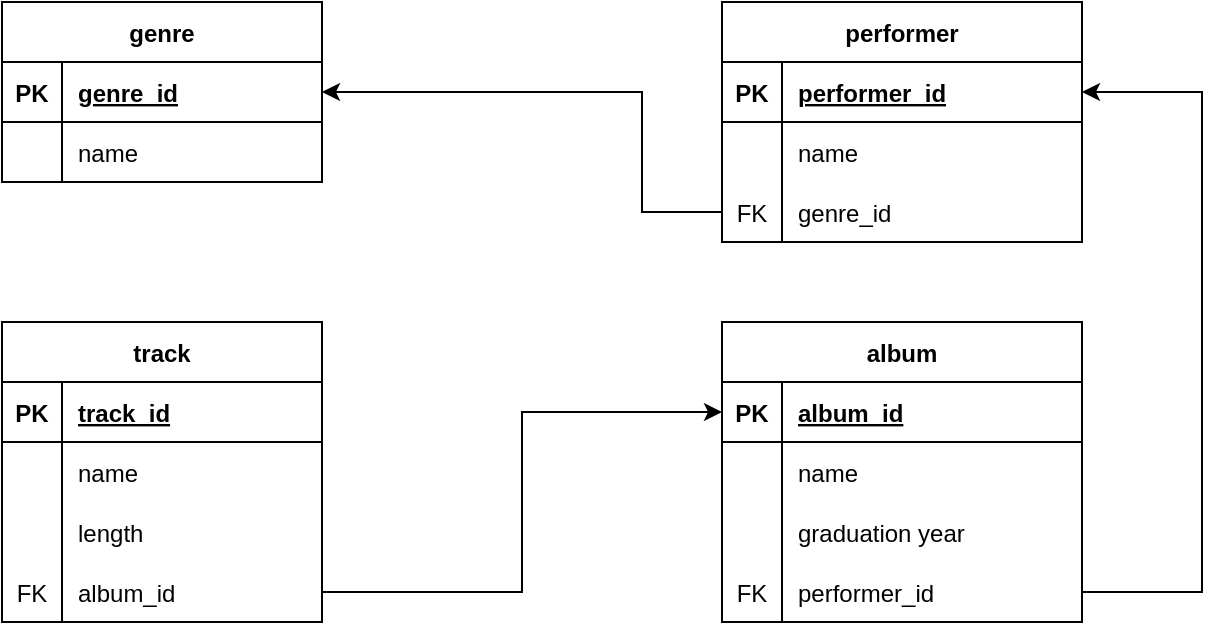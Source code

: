 <mxfile version="20.8.10" type="device"><diagram name="Страница 1" id="IDdPKcN01fQ_XLiFh512"><mxGraphModel dx="791" dy="861" grid="1" gridSize="10" guides="1" tooltips="1" connect="1" arrows="1" fold="1" page="1" pageScale="1" pageWidth="827" pageHeight="1169" math="0" shadow="0"><root><mxCell id="0"/><mxCell id="1" parent="0"/><mxCell id="lSJ0kXkuAO3TK3Oywp6z-1" value="genre" style="shape=table;startSize=30;container=1;collapsible=1;childLayout=tableLayout;fixedRows=1;rowLines=0;fontStyle=1;align=center;resizeLast=1;" parent="1" vertex="1"><mxGeometry x="120" y="40" width="160" height="90" as="geometry"/></mxCell><mxCell id="lSJ0kXkuAO3TK3Oywp6z-2" value="" style="shape=tableRow;horizontal=0;startSize=0;swimlaneHead=0;swimlaneBody=0;fillColor=none;collapsible=0;dropTarget=0;points=[[0,0.5],[1,0.5]];portConstraint=eastwest;top=0;left=0;right=0;bottom=1;" parent="lSJ0kXkuAO3TK3Oywp6z-1" vertex="1"><mxGeometry y="30" width="160" height="30" as="geometry"/></mxCell><mxCell id="lSJ0kXkuAO3TK3Oywp6z-3" value="PK" style="shape=partialRectangle;connectable=0;fillColor=none;top=0;left=0;bottom=0;right=0;fontStyle=1;overflow=hidden;" parent="lSJ0kXkuAO3TK3Oywp6z-2" vertex="1"><mxGeometry width="30" height="30" as="geometry"><mxRectangle width="30" height="30" as="alternateBounds"/></mxGeometry></mxCell><mxCell id="lSJ0kXkuAO3TK3Oywp6z-4" value="genre_id" style="shape=partialRectangle;connectable=0;fillColor=none;top=0;left=0;bottom=0;right=0;align=left;spacingLeft=6;fontStyle=5;overflow=hidden;" parent="lSJ0kXkuAO3TK3Oywp6z-2" vertex="1"><mxGeometry x="30" width="130" height="30" as="geometry"><mxRectangle width="130" height="30" as="alternateBounds"/></mxGeometry></mxCell><mxCell id="lSJ0kXkuAO3TK3Oywp6z-5" value="" style="shape=tableRow;horizontal=0;startSize=0;swimlaneHead=0;swimlaneBody=0;fillColor=none;collapsible=0;dropTarget=0;points=[[0,0.5],[1,0.5]];portConstraint=eastwest;top=0;left=0;right=0;bottom=0;" parent="lSJ0kXkuAO3TK3Oywp6z-1" vertex="1"><mxGeometry y="60" width="160" height="30" as="geometry"/></mxCell><mxCell id="lSJ0kXkuAO3TK3Oywp6z-6" value="" style="shape=partialRectangle;connectable=0;fillColor=none;top=0;left=0;bottom=0;right=0;editable=1;overflow=hidden;" parent="lSJ0kXkuAO3TK3Oywp6z-5" vertex="1"><mxGeometry width="30" height="30" as="geometry"><mxRectangle width="30" height="30" as="alternateBounds"/></mxGeometry></mxCell><mxCell id="lSJ0kXkuAO3TK3Oywp6z-7" value="name" style="shape=partialRectangle;connectable=0;fillColor=none;top=0;left=0;bottom=0;right=0;align=left;spacingLeft=6;overflow=hidden;" parent="lSJ0kXkuAO3TK3Oywp6z-5" vertex="1"><mxGeometry x="30" width="130" height="30" as="geometry"><mxRectangle width="130" height="30" as="alternateBounds"/></mxGeometry></mxCell><mxCell id="nCHUeKlhcn4VGqIcfpKR-1" value="performer" style="shape=table;startSize=30;container=1;collapsible=1;childLayout=tableLayout;fixedRows=1;rowLines=0;fontStyle=1;align=center;resizeLast=1;" vertex="1" parent="1"><mxGeometry x="480" y="40" width="180" height="120" as="geometry"/></mxCell><mxCell id="nCHUeKlhcn4VGqIcfpKR-2" value="" style="shape=tableRow;horizontal=0;startSize=0;swimlaneHead=0;swimlaneBody=0;fillColor=none;collapsible=0;dropTarget=0;points=[[0,0.5],[1,0.5]];portConstraint=eastwest;top=0;left=0;right=0;bottom=1;" vertex="1" parent="nCHUeKlhcn4VGqIcfpKR-1"><mxGeometry y="30" width="180" height="30" as="geometry"/></mxCell><mxCell id="nCHUeKlhcn4VGqIcfpKR-3" value="PK" style="shape=partialRectangle;connectable=0;fillColor=none;top=0;left=0;bottom=0;right=0;fontStyle=1;overflow=hidden;" vertex="1" parent="nCHUeKlhcn4VGqIcfpKR-2"><mxGeometry width="30" height="30" as="geometry"><mxRectangle width="30" height="30" as="alternateBounds"/></mxGeometry></mxCell><mxCell id="nCHUeKlhcn4VGqIcfpKR-4" value="performer_id" style="shape=partialRectangle;connectable=0;fillColor=none;top=0;left=0;bottom=0;right=0;align=left;spacingLeft=6;fontStyle=5;overflow=hidden;" vertex="1" parent="nCHUeKlhcn4VGqIcfpKR-2"><mxGeometry x="30" width="150" height="30" as="geometry"><mxRectangle width="150" height="30" as="alternateBounds"/></mxGeometry></mxCell><mxCell id="nCHUeKlhcn4VGqIcfpKR-5" value="" style="shape=tableRow;horizontal=0;startSize=0;swimlaneHead=0;swimlaneBody=0;fillColor=none;collapsible=0;dropTarget=0;points=[[0,0.5],[1,0.5]];portConstraint=eastwest;top=0;left=0;right=0;bottom=0;" vertex="1" parent="nCHUeKlhcn4VGqIcfpKR-1"><mxGeometry y="60" width="180" height="30" as="geometry"/></mxCell><mxCell id="nCHUeKlhcn4VGqIcfpKR-6" value="" style="shape=partialRectangle;connectable=0;fillColor=none;top=0;left=0;bottom=0;right=0;editable=1;overflow=hidden;" vertex="1" parent="nCHUeKlhcn4VGqIcfpKR-5"><mxGeometry width="30" height="30" as="geometry"><mxRectangle width="30" height="30" as="alternateBounds"/></mxGeometry></mxCell><mxCell id="nCHUeKlhcn4VGqIcfpKR-7" value="name" style="shape=partialRectangle;connectable=0;fillColor=none;top=0;left=0;bottom=0;right=0;align=left;spacingLeft=6;overflow=hidden;" vertex="1" parent="nCHUeKlhcn4VGqIcfpKR-5"><mxGeometry x="30" width="150" height="30" as="geometry"><mxRectangle width="150" height="30" as="alternateBounds"/></mxGeometry></mxCell><mxCell id="nCHUeKlhcn4VGqIcfpKR-8" value="" style="shape=tableRow;horizontal=0;startSize=0;swimlaneHead=0;swimlaneBody=0;fillColor=none;collapsible=0;dropTarget=0;points=[[0,0.5],[1,0.5]];portConstraint=eastwest;top=0;left=0;right=0;bottom=0;" vertex="1" parent="nCHUeKlhcn4VGqIcfpKR-1"><mxGeometry y="90" width="180" height="30" as="geometry"/></mxCell><mxCell id="nCHUeKlhcn4VGqIcfpKR-9" value="FK" style="shape=partialRectangle;connectable=0;fillColor=none;top=0;left=0;bottom=0;right=0;editable=1;overflow=hidden;" vertex="1" parent="nCHUeKlhcn4VGqIcfpKR-8"><mxGeometry width="30" height="30" as="geometry"><mxRectangle width="30" height="30" as="alternateBounds"/></mxGeometry></mxCell><mxCell id="nCHUeKlhcn4VGqIcfpKR-10" value="genre_id" style="shape=partialRectangle;connectable=0;fillColor=none;top=0;left=0;bottom=0;right=0;align=left;spacingLeft=6;overflow=hidden;" vertex="1" parent="nCHUeKlhcn4VGqIcfpKR-8"><mxGeometry x="30" width="150" height="30" as="geometry"><mxRectangle width="150" height="30" as="alternateBounds"/></mxGeometry></mxCell><mxCell id="nCHUeKlhcn4VGqIcfpKR-14" value="album" style="shape=table;startSize=30;container=1;collapsible=1;childLayout=tableLayout;fixedRows=1;rowLines=0;fontStyle=1;align=center;resizeLast=1;" vertex="1" parent="1"><mxGeometry x="480" y="200" width="180" height="150" as="geometry"/></mxCell><mxCell id="nCHUeKlhcn4VGqIcfpKR-15" value="" style="shape=tableRow;horizontal=0;startSize=0;swimlaneHead=0;swimlaneBody=0;fillColor=none;collapsible=0;dropTarget=0;points=[[0,0.5],[1,0.5]];portConstraint=eastwest;top=0;left=0;right=0;bottom=1;" vertex="1" parent="nCHUeKlhcn4VGqIcfpKR-14"><mxGeometry y="30" width="180" height="30" as="geometry"/></mxCell><mxCell id="nCHUeKlhcn4VGqIcfpKR-16" value="PK" style="shape=partialRectangle;connectable=0;fillColor=none;top=0;left=0;bottom=0;right=0;fontStyle=1;overflow=hidden;" vertex="1" parent="nCHUeKlhcn4VGqIcfpKR-15"><mxGeometry width="30" height="30" as="geometry"><mxRectangle width="30" height="30" as="alternateBounds"/></mxGeometry></mxCell><mxCell id="nCHUeKlhcn4VGqIcfpKR-17" value="album_id" style="shape=partialRectangle;connectable=0;fillColor=none;top=0;left=0;bottom=0;right=0;align=left;spacingLeft=6;fontStyle=5;overflow=hidden;" vertex="1" parent="nCHUeKlhcn4VGqIcfpKR-15"><mxGeometry x="30" width="150" height="30" as="geometry"><mxRectangle width="150" height="30" as="alternateBounds"/></mxGeometry></mxCell><mxCell id="nCHUeKlhcn4VGqIcfpKR-18" value="" style="shape=tableRow;horizontal=0;startSize=0;swimlaneHead=0;swimlaneBody=0;fillColor=none;collapsible=0;dropTarget=0;points=[[0,0.5],[1,0.5]];portConstraint=eastwest;top=0;left=0;right=0;bottom=0;" vertex="1" parent="nCHUeKlhcn4VGqIcfpKR-14"><mxGeometry y="60" width="180" height="30" as="geometry"/></mxCell><mxCell id="nCHUeKlhcn4VGqIcfpKR-19" value="" style="shape=partialRectangle;connectable=0;fillColor=none;top=0;left=0;bottom=0;right=0;editable=1;overflow=hidden;" vertex="1" parent="nCHUeKlhcn4VGqIcfpKR-18"><mxGeometry width="30" height="30" as="geometry"><mxRectangle width="30" height="30" as="alternateBounds"/></mxGeometry></mxCell><mxCell id="nCHUeKlhcn4VGqIcfpKR-20" value="name" style="shape=partialRectangle;connectable=0;fillColor=none;top=0;left=0;bottom=0;right=0;align=left;spacingLeft=6;overflow=hidden;" vertex="1" parent="nCHUeKlhcn4VGqIcfpKR-18"><mxGeometry x="30" width="150" height="30" as="geometry"><mxRectangle width="150" height="30" as="alternateBounds"/></mxGeometry></mxCell><mxCell id="nCHUeKlhcn4VGqIcfpKR-21" value="" style="shape=tableRow;horizontal=0;startSize=0;swimlaneHead=0;swimlaneBody=0;fillColor=none;collapsible=0;dropTarget=0;points=[[0,0.5],[1,0.5]];portConstraint=eastwest;top=0;left=0;right=0;bottom=0;" vertex="1" parent="nCHUeKlhcn4VGqIcfpKR-14"><mxGeometry y="90" width="180" height="30" as="geometry"/></mxCell><mxCell id="nCHUeKlhcn4VGqIcfpKR-22" value="" style="shape=partialRectangle;connectable=0;fillColor=none;top=0;left=0;bottom=0;right=0;editable=1;overflow=hidden;" vertex="1" parent="nCHUeKlhcn4VGqIcfpKR-21"><mxGeometry width="30" height="30" as="geometry"><mxRectangle width="30" height="30" as="alternateBounds"/></mxGeometry></mxCell><mxCell id="nCHUeKlhcn4VGqIcfpKR-23" value="graduation year" style="shape=partialRectangle;connectable=0;fillColor=none;top=0;left=0;bottom=0;right=0;align=left;spacingLeft=6;overflow=hidden;" vertex="1" parent="nCHUeKlhcn4VGqIcfpKR-21"><mxGeometry x="30" width="150" height="30" as="geometry"><mxRectangle width="150" height="30" as="alternateBounds"/></mxGeometry></mxCell><mxCell id="nCHUeKlhcn4VGqIcfpKR-52" style="shape=tableRow;horizontal=0;startSize=0;swimlaneHead=0;swimlaneBody=0;fillColor=none;collapsible=0;dropTarget=0;points=[[0,0.5],[1,0.5]];portConstraint=eastwest;top=0;left=0;right=0;bottom=0;" vertex="1" parent="nCHUeKlhcn4VGqIcfpKR-14"><mxGeometry y="120" width="180" height="30" as="geometry"/></mxCell><mxCell id="nCHUeKlhcn4VGqIcfpKR-53" value="FK" style="shape=partialRectangle;connectable=0;fillColor=none;top=0;left=0;bottom=0;right=0;editable=1;overflow=hidden;" vertex="1" parent="nCHUeKlhcn4VGqIcfpKR-52"><mxGeometry width="30" height="30" as="geometry"><mxRectangle width="30" height="30" as="alternateBounds"/></mxGeometry></mxCell><mxCell id="nCHUeKlhcn4VGqIcfpKR-54" value="performer_id" style="shape=partialRectangle;connectable=0;fillColor=none;top=0;left=0;bottom=0;right=0;align=left;spacingLeft=6;overflow=hidden;" vertex="1" parent="nCHUeKlhcn4VGqIcfpKR-52"><mxGeometry x="30" width="150" height="30" as="geometry"><mxRectangle width="150" height="30" as="alternateBounds"/></mxGeometry></mxCell><mxCell id="nCHUeKlhcn4VGqIcfpKR-27" value="track" style="shape=table;startSize=30;container=1;collapsible=1;childLayout=tableLayout;fixedRows=1;rowLines=0;fontStyle=1;align=center;resizeLast=1;" vertex="1" parent="1"><mxGeometry x="120" y="200" width="160" height="150" as="geometry"/></mxCell><mxCell id="nCHUeKlhcn4VGqIcfpKR-28" value="" style="shape=tableRow;horizontal=0;startSize=0;swimlaneHead=0;swimlaneBody=0;fillColor=none;collapsible=0;dropTarget=0;points=[[0,0.5],[1,0.5]];portConstraint=eastwest;top=0;left=0;right=0;bottom=1;" vertex="1" parent="nCHUeKlhcn4VGqIcfpKR-27"><mxGeometry y="30" width="160" height="30" as="geometry"/></mxCell><mxCell id="nCHUeKlhcn4VGqIcfpKR-29" value="PK" style="shape=partialRectangle;connectable=0;fillColor=none;top=0;left=0;bottom=0;right=0;fontStyle=1;overflow=hidden;" vertex="1" parent="nCHUeKlhcn4VGqIcfpKR-28"><mxGeometry width="30" height="30" as="geometry"><mxRectangle width="30" height="30" as="alternateBounds"/></mxGeometry></mxCell><mxCell id="nCHUeKlhcn4VGqIcfpKR-30" value="track_id" style="shape=partialRectangle;connectable=0;fillColor=none;top=0;left=0;bottom=0;right=0;align=left;spacingLeft=6;fontStyle=5;overflow=hidden;" vertex="1" parent="nCHUeKlhcn4VGqIcfpKR-28"><mxGeometry x="30" width="130" height="30" as="geometry"><mxRectangle width="130" height="30" as="alternateBounds"/></mxGeometry></mxCell><mxCell id="nCHUeKlhcn4VGqIcfpKR-31" value="" style="shape=tableRow;horizontal=0;startSize=0;swimlaneHead=0;swimlaneBody=0;fillColor=none;collapsible=0;dropTarget=0;points=[[0,0.5],[1,0.5]];portConstraint=eastwest;top=0;left=0;right=0;bottom=0;" vertex="1" parent="nCHUeKlhcn4VGqIcfpKR-27"><mxGeometry y="60" width="160" height="30" as="geometry"/></mxCell><mxCell id="nCHUeKlhcn4VGqIcfpKR-32" value="" style="shape=partialRectangle;connectable=0;fillColor=none;top=0;left=0;bottom=0;right=0;editable=1;overflow=hidden;" vertex="1" parent="nCHUeKlhcn4VGqIcfpKR-31"><mxGeometry width="30" height="30" as="geometry"><mxRectangle width="30" height="30" as="alternateBounds"/></mxGeometry></mxCell><mxCell id="nCHUeKlhcn4VGqIcfpKR-33" value="name" style="shape=partialRectangle;connectable=0;fillColor=none;top=0;left=0;bottom=0;right=0;align=left;spacingLeft=6;overflow=hidden;" vertex="1" parent="nCHUeKlhcn4VGqIcfpKR-31"><mxGeometry x="30" width="130" height="30" as="geometry"><mxRectangle width="130" height="30" as="alternateBounds"/></mxGeometry></mxCell><mxCell id="nCHUeKlhcn4VGqIcfpKR-34" value="" style="shape=tableRow;horizontal=0;startSize=0;swimlaneHead=0;swimlaneBody=0;fillColor=none;collapsible=0;dropTarget=0;points=[[0,0.5],[1,0.5]];portConstraint=eastwest;top=0;left=0;right=0;bottom=0;" vertex="1" parent="nCHUeKlhcn4VGqIcfpKR-27"><mxGeometry y="90" width="160" height="30" as="geometry"/></mxCell><mxCell id="nCHUeKlhcn4VGqIcfpKR-35" value="" style="shape=partialRectangle;connectable=0;fillColor=none;top=0;left=0;bottom=0;right=0;editable=1;overflow=hidden;" vertex="1" parent="nCHUeKlhcn4VGqIcfpKR-34"><mxGeometry width="30" height="30" as="geometry"><mxRectangle width="30" height="30" as="alternateBounds"/></mxGeometry></mxCell><mxCell id="nCHUeKlhcn4VGqIcfpKR-36" value="length" style="shape=partialRectangle;connectable=0;fillColor=none;top=0;left=0;bottom=0;right=0;align=left;spacingLeft=6;overflow=hidden;" vertex="1" parent="nCHUeKlhcn4VGqIcfpKR-34"><mxGeometry x="30" width="130" height="30" as="geometry"><mxRectangle width="130" height="30" as="alternateBounds"/></mxGeometry></mxCell><mxCell id="nCHUeKlhcn4VGqIcfpKR-56" style="shape=tableRow;horizontal=0;startSize=0;swimlaneHead=0;swimlaneBody=0;fillColor=none;collapsible=0;dropTarget=0;points=[[0,0.5],[1,0.5]];portConstraint=eastwest;top=0;left=0;right=0;bottom=0;" vertex="1" parent="nCHUeKlhcn4VGqIcfpKR-27"><mxGeometry y="120" width="160" height="30" as="geometry"/></mxCell><mxCell id="nCHUeKlhcn4VGqIcfpKR-57" value="FK" style="shape=partialRectangle;connectable=0;fillColor=none;top=0;left=0;bottom=0;right=0;editable=1;overflow=hidden;" vertex="1" parent="nCHUeKlhcn4VGqIcfpKR-56"><mxGeometry width="30" height="30" as="geometry"><mxRectangle width="30" height="30" as="alternateBounds"/></mxGeometry></mxCell><mxCell id="nCHUeKlhcn4VGqIcfpKR-58" value="album_id" style="shape=partialRectangle;connectable=0;fillColor=none;top=0;left=0;bottom=0;right=0;align=left;spacingLeft=6;overflow=hidden;" vertex="1" parent="nCHUeKlhcn4VGqIcfpKR-56"><mxGeometry x="30" width="130" height="30" as="geometry"><mxRectangle width="130" height="30" as="alternateBounds"/></mxGeometry></mxCell><mxCell id="nCHUeKlhcn4VGqIcfpKR-42" style="edgeStyle=orthogonalEdgeStyle;rounded=0;orthogonalLoop=1;jettySize=auto;html=1;" edge="1" parent="1" source="nCHUeKlhcn4VGqIcfpKR-8" target="lSJ0kXkuAO3TK3Oywp6z-2"><mxGeometry relative="1" as="geometry"><Array as="points"><mxPoint x="440" y="145"/><mxPoint x="440" y="85"/></Array></mxGeometry></mxCell><mxCell id="nCHUeKlhcn4VGqIcfpKR-55" style="edgeStyle=orthogonalEdgeStyle;rounded=0;orthogonalLoop=1;jettySize=auto;html=1;exitX=1;exitY=0.5;exitDx=0;exitDy=0;entryX=1;entryY=0.5;entryDx=0;entryDy=0;" edge="1" parent="1" source="nCHUeKlhcn4VGqIcfpKR-52" target="nCHUeKlhcn4VGqIcfpKR-2"><mxGeometry relative="1" as="geometry"><Array as="points"><mxPoint x="720" y="335"/><mxPoint x="720" y="85"/></Array></mxGeometry></mxCell><mxCell id="nCHUeKlhcn4VGqIcfpKR-59" style="edgeStyle=orthogonalEdgeStyle;rounded=0;orthogonalLoop=1;jettySize=auto;html=1;exitX=1;exitY=0.5;exitDx=0;exitDy=0;entryX=0;entryY=0.5;entryDx=0;entryDy=0;" edge="1" parent="1" source="nCHUeKlhcn4VGqIcfpKR-56" target="nCHUeKlhcn4VGqIcfpKR-15"><mxGeometry relative="1" as="geometry"/></mxCell></root></mxGraphModel></diagram></mxfile>